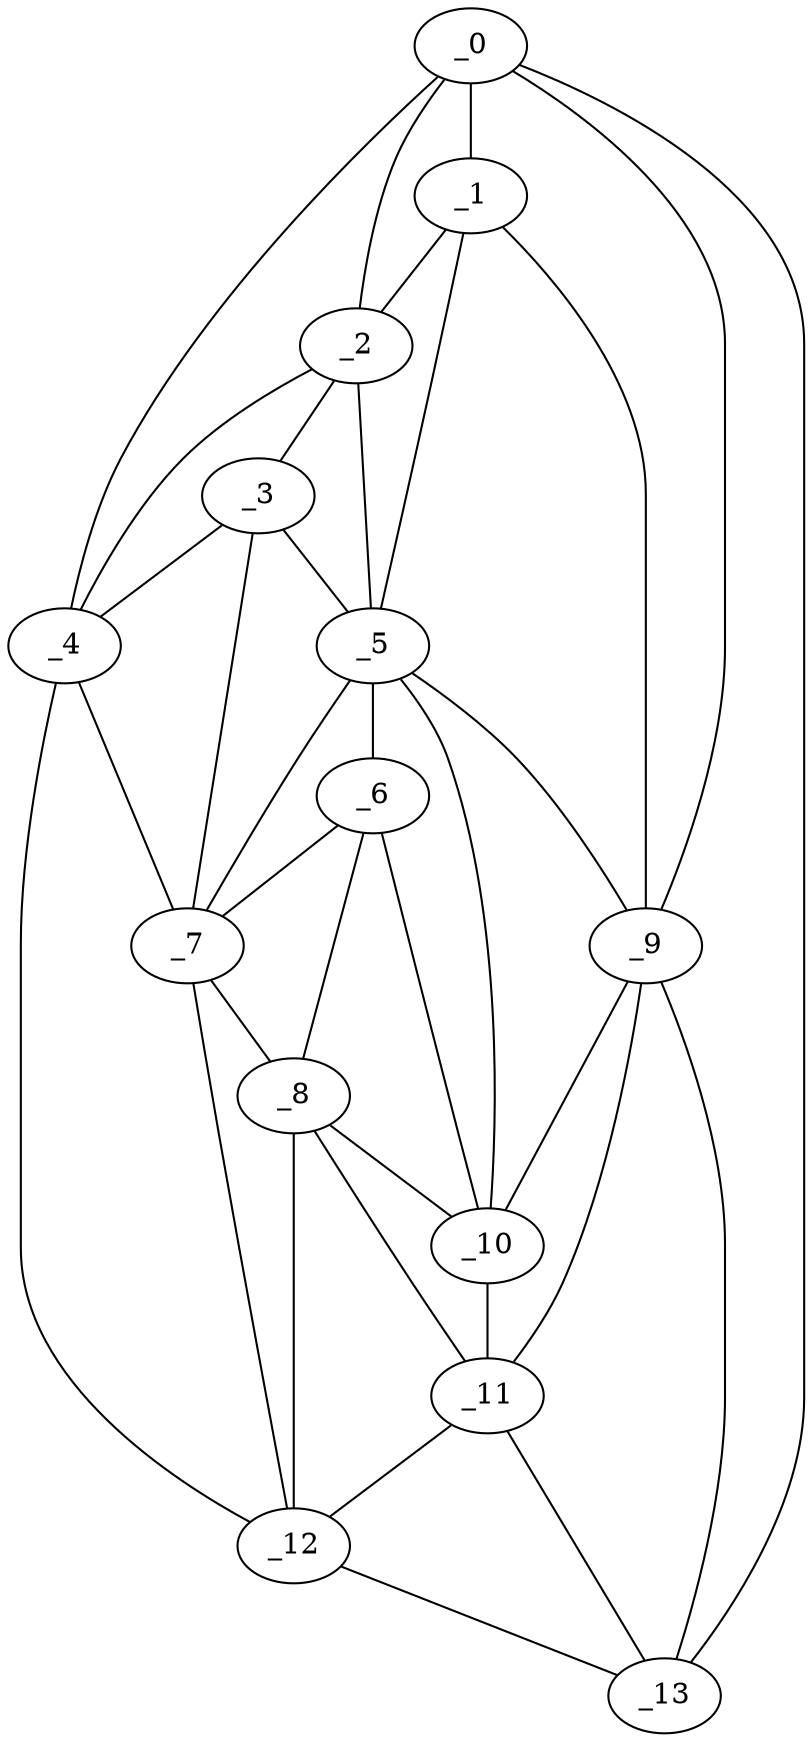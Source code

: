 graph "obj86__305.gxl" {
	_0	 [x=27,
		y=13];
	_1	 [x=59,
		y=51];
	_0 -- _1	 [valence=2];
	_2	 [x=60,
		y=58];
	_0 -- _2	 [valence=2];
	_4	 [x=65,
		y=69];
	_0 -- _4	 [valence=1];
	_9	 [x=88,
		y=21];
	_0 -- _9	 [valence=2];
	_13	 [x=100,
		y=12];
	_0 -- _13	 [valence=1];
	_1 -- _2	 [valence=2];
	_5	 [x=71,
		y=53];
	_1 -- _5	 [valence=2];
	_1 -- _9	 [valence=2];
	_3	 [x=64,
		y=61];
	_2 -- _3	 [valence=1];
	_2 -- _4	 [valence=2];
	_2 -- _5	 [valence=2];
	_3 -- _4	 [valence=1];
	_3 -- _5	 [valence=2];
	_7	 [x=78,
		y=63];
	_3 -- _7	 [valence=2];
	_4 -- _7	 [valence=2];
	_12	 [x=99,
		y=54];
	_4 -- _12	 [valence=1];
	_6	 [x=75,
		y=54];
	_5 -- _6	 [valence=1];
	_5 -- _7	 [valence=1];
	_5 -- _9	 [valence=1];
	_10	 [x=90,
		y=40];
	_5 -- _10	 [valence=2];
	_6 -- _7	 [valence=1];
	_8	 [x=84,
		y=57];
	_6 -- _8	 [valence=2];
	_6 -- _10	 [valence=2];
	_7 -- _8	 [valence=2];
	_7 -- _12	 [valence=2];
	_8 -- _10	 [valence=1];
	_11	 [x=97,
		y=45];
	_8 -- _11	 [valence=2];
	_8 -- _12	 [valence=2];
	_9 -- _10	 [valence=2];
	_9 -- _11	 [valence=1];
	_9 -- _13	 [valence=2];
	_10 -- _11	 [valence=2];
	_11 -- _12	 [valence=2];
	_11 -- _13	 [valence=2];
	_12 -- _13	 [valence=1];
}

